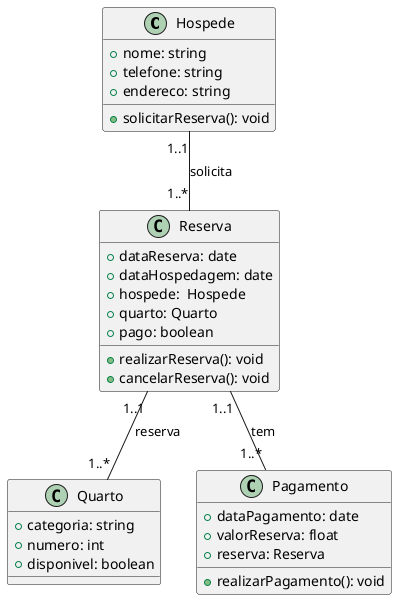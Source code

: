 @startuml Diagrama de Classe - Hotel

class Hospede {
    + nome: string
    + telefone: string
    + endereco: string
    + solicitarReserva(): void
}

class Quarto {
    + categoria: string
    + numero: int
    + disponivel: boolean
}

class Reserva {
    + dataReserva: date
    + dataHospedagem: date
    + hospede:  Hospede
    + quarto: Quarto
    + pago: boolean
    + realizarReserva(): void
    + cancelarReserva(): void
}

class Pagamento {
    + dataPagamento: date
    + valorReserva: float
    + reserva: Reserva
    + realizarPagamento(): void
}

' Relacionamentos
Hospede "1..1" -- "1..*" Reserva : solicita
Reserva "1..1" -- "1..*" Quarto : reserva
Reserva "1..1" -- "1..*" Pagamento : tem

@enduml

